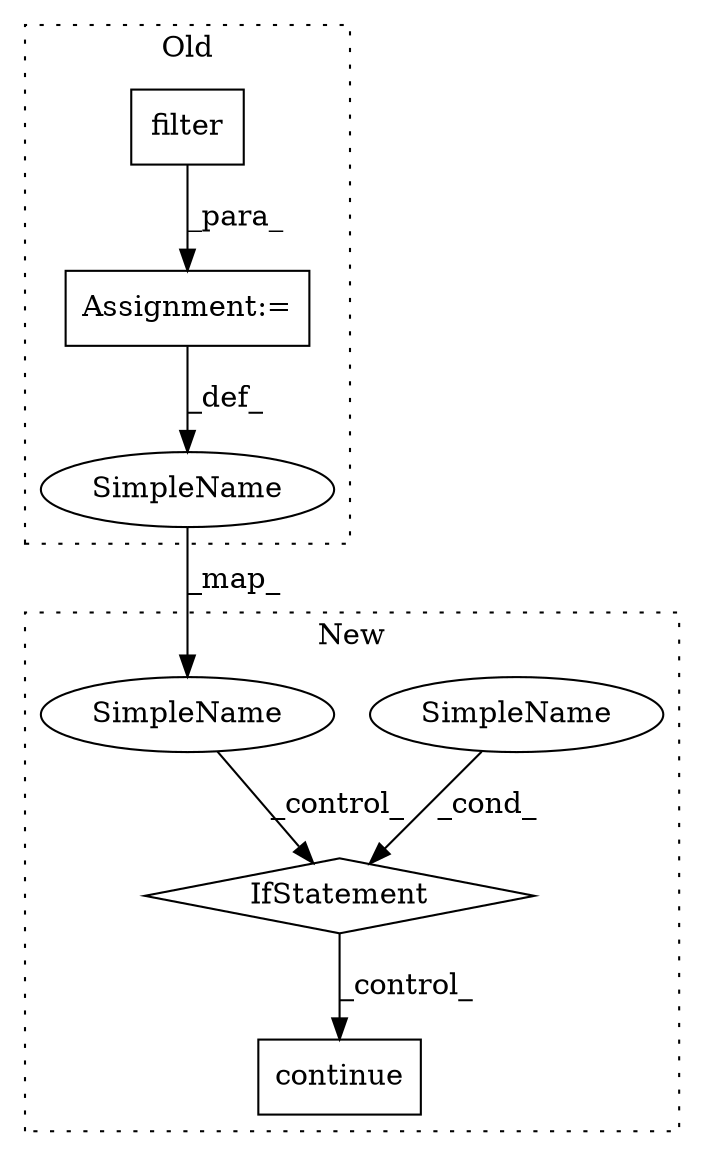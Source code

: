 digraph G {
subgraph cluster0 {
1 [label="filter" a="32" s="3224,3259" l="7,1" shape="box"];
5 [label="Assignment:=" a="7" s="3588" l="23" shape="box"];
7 [label="SimpleName" a="42" s="3591" l="1" shape="ellipse"];
label = "Old";
style="dotted";
}
subgraph cluster1 {
2 [label="continue" a="18" s="5267" l="9" shape="box"];
3 [label="IfStatement" a="25" s="5226,5255" l="10,2" shape="diamond"];
4 [label="SimpleName" a="42" s="" l="" shape="ellipse"];
6 [label="SimpleName" a="42" s="5205" l="1" shape="ellipse"];
label = "New";
style="dotted";
}
1 -> 5 [label="_para_"];
3 -> 2 [label="_control_"];
4 -> 3 [label="_cond_"];
5 -> 7 [label="_def_"];
6 -> 3 [label="_control_"];
7 -> 6 [label="_map_"];
}